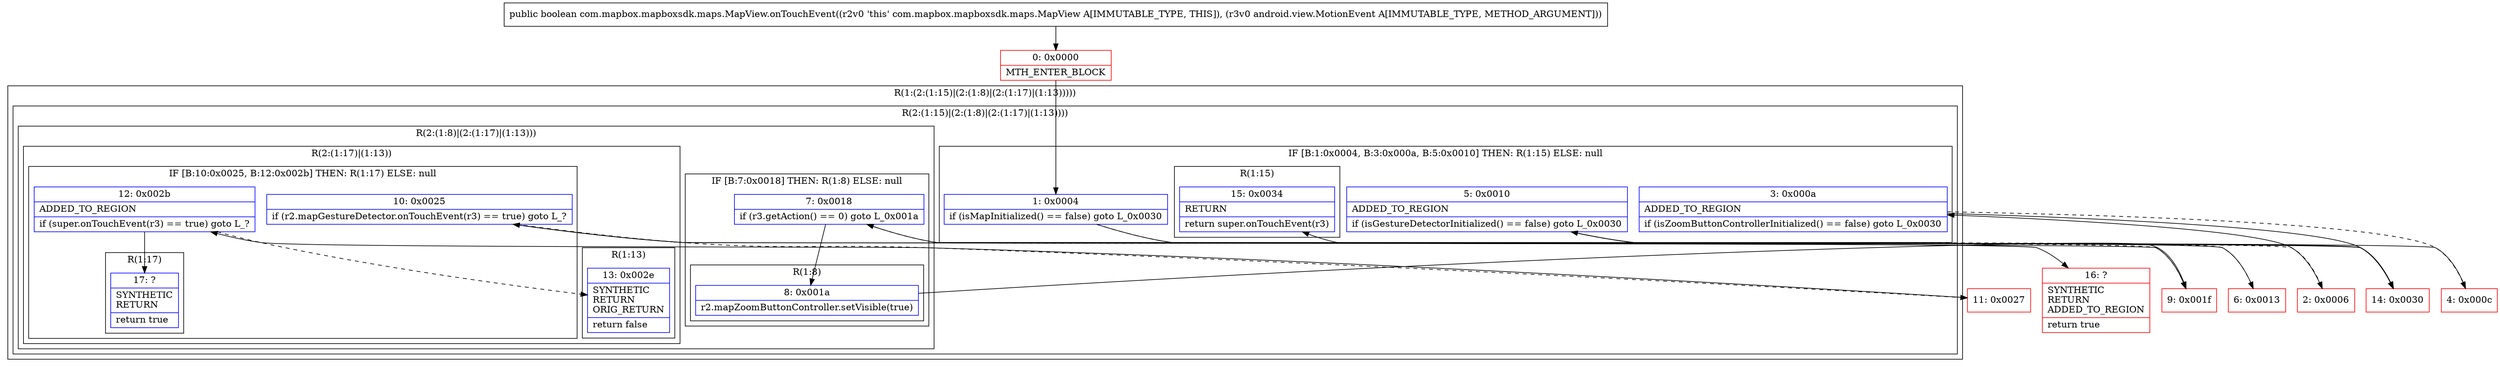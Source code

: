 digraph "CFG forcom.mapbox.mapboxsdk.maps.MapView.onTouchEvent(Landroid\/view\/MotionEvent;)Z" {
subgraph cluster_Region_459194253 {
label = "R(1:(2:(1:15)|(2:(1:8)|(2:(1:17)|(1:13)))))";
node [shape=record,color=blue];
subgraph cluster_Region_1520805322 {
label = "R(2:(1:15)|(2:(1:8)|(2:(1:17)|(1:13))))";
node [shape=record,color=blue];
subgraph cluster_IfRegion_2079672875 {
label = "IF [B:1:0x0004, B:3:0x000a, B:5:0x0010] THEN: R(1:15) ELSE: null";
node [shape=record,color=blue];
Node_1 [shape=record,label="{1\:\ 0x0004|if (isMapInitialized() == false) goto L_0x0030\l}"];
Node_3 [shape=record,label="{3\:\ 0x000a|ADDED_TO_REGION\l|if (isZoomButtonControllerInitialized() == false) goto L_0x0030\l}"];
Node_5 [shape=record,label="{5\:\ 0x0010|ADDED_TO_REGION\l|if (isGestureDetectorInitialized() == false) goto L_0x0030\l}"];
subgraph cluster_Region_354128624 {
label = "R(1:15)";
node [shape=record,color=blue];
Node_15 [shape=record,label="{15\:\ 0x0034|RETURN\l|return super.onTouchEvent(r3)\l}"];
}
}
subgraph cluster_Region_2077750537 {
label = "R(2:(1:8)|(2:(1:17)|(1:13)))";
node [shape=record,color=blue];
subgraph cluster_IfRegion_204182604 {
label = "IF [B:7:0x0018] THEN: R(1:8) ELSE: null";
node [shape=record,color=blue];
Node_7 [shape=record,label="{7\:\ 0x0018|if (r3.getAction() == 0) goto L_0x001a\l}"];
subgraph cluster_Region_1566454768 {
label = "R(1:8)";
node [shape=record,color=blue];
Node_8 [shape=record,label="{8\:\ 0x001a|r2.mapZoomButtonController.setVisible(true)\l}"];
}
}
subgraph cluster_Region_345745081 {
label = "R(2:(1:17)|(1:13))";
node [shape=record,color=blue];
subgraph cluster_IfRegion_1352689310 {
label = "IF [B:10:0x0025, B:12:0x002b] THEN: R(1:17) ELSE: null";
node [shape=record,color=blue];
Node_10 [shape=record,label="{10\:\ 0x0025|if (r2.mapGestureDetector.onTouchEvent(r3) == true) goto L_?\l}"];
Node_12 [shape=record,label="{12\:\ 0x002b|ADDED_TO_REGION\l|if (super.onTouchEvent(r3) == true) goto L_?\l}"];
subgraph cluster_Region_16322866 {
label = "R(1:17)";
node [shape=record,color=blue];
Node_17 [shape=record,label="{17\:\ ?|SYNTHETIC\lRETURN\l|return true\l}"];
}
}
subgraph cluster_Region_747926382 {
label = "R(1:13)";
node [shape=record,color=blue];
Node_13 [shape=record,label="{13\:\ 0x002e|SYNTHETIC\lRETURN\lORIG_RETURN\l|return false\l}"];
}
}
}
}
}
Node_0 [shape=record,color=red,label="{0\:\ 0x0000|MTH_ENTER_BLOCK\l}"];
Node_2 [shape=record,color=red,label="{2\:\ 0x0006}"];
Node_4 [shape=record,color=red,label="{4\:\ 0x000c}"];
Node_6 [shape=record,color=red,label="{6\:\ 0x0013}"];
Node_9 [shape=record,color=red,label="{9\:\ 0x001f}"];
Node_11 [shape=record,color=red,label="{11\:\ 0x0027}"];
Node_14 [shape=record,color=red,label="{14\:\ 0x0030}"];
Node_16 [shape=record,color=red,label="{16\:\ ?|SYNTHETIC\lRETURN\lADDED_TO_REGION\l|return true\l}"];
MethodNode[shape=record,label="{public boolean com.mapbox.mapboxsdk.maps.MapView.onTouchEvent((r2v0 'this' com.mapbox.mapboxsdk.maps.MapView A[IMMUTABLE_TYPE, THIS]), (r3v0 android.view.MotionEvent A[IMMUTABLE_TYPE, METHOD_ARGUMENT])) }"];
MethodNode -> Node_0;
Node_1 -> Node_2[style=dashed];
Node_1 -> Node_14;
Node_3 -> Node_4[style=dashed];
Node_3 -> Node_14;
Node_5 -> Node_6[style=dashed];
Node_5 -> Node_14;
Node_7 -> Node_8;
Node_7 -> Node_9[style=dashed];
Node_8 -> Node_9;
Node_10 -> Node_11[style=dashed];
Node_10 -> Node_16;
Node_12 -> Node_13[style=dashed];
Node_12 -> Node_17;
Node_0 -> Node_1;
Node_2 -> Node_3;
Node_4 -> Node_5;
Node_6 -> Node_7;
Node_9 -> Node_10;
Node_11 -> Node_12;
Node_14 -> Node_15;
}

